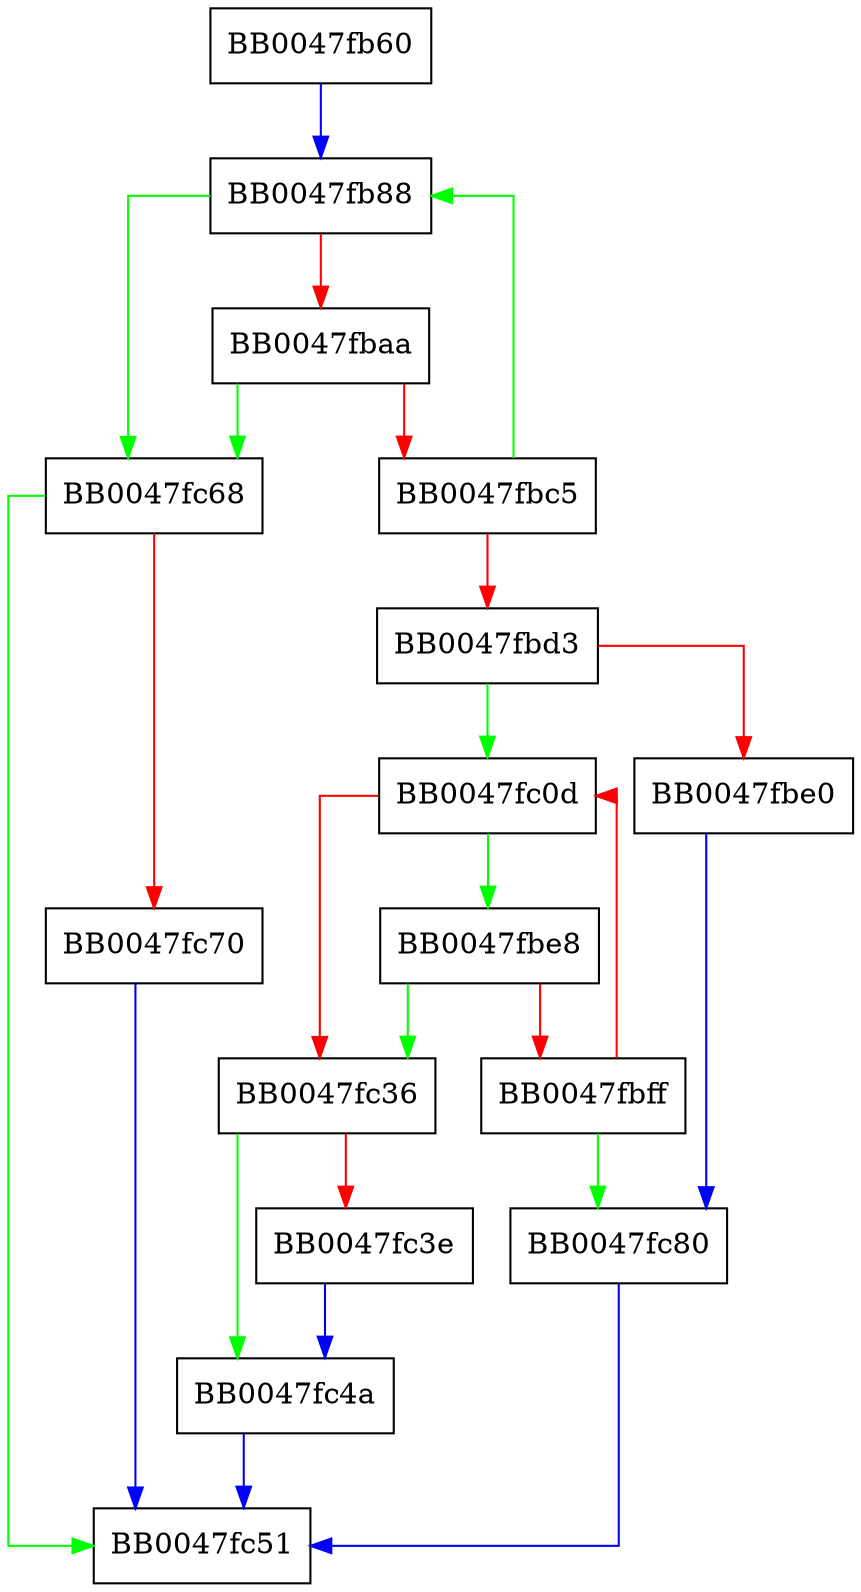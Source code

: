 digraph ssl_cert_lookup_by_pkey {
  node [shape="box"];
  graph [splines=ortho];
  BB0047fb60 -> BB0047fb88 [color="blue"];
  BB0047fb88 -> BB0047fc68 [color="green"];
  BB0047fb88 -> BB0047fbaa [color="red"];
  BB0047fbaa -> BB0047fc68 [color="green"];
  BB0047fbaa -> BB0047fbc5 [color="red"];
  BB0047fbc5 -> BB0047fb88 [color="green"];
  BB0047fbc5 -> BB0047fbd3 [color="red"];
  BB0047fbd3 -> BB0047fc0d [color="green"];
  BB0047fbd3 -> BB0047fbe0 [color="red"];
  BB0047fbe0 -> BB0047fc80 [color="blue"];
  BB0047fbe8 -> BB0047fc36 [color="green"];
  BB0047fbe8 -> BB0047fbff [color="red"];
  BB0047fbff -> BB0047fc80 [color="green"];
  BB0047fbff -> BB0047fc0d [color="red"];
  BB0047fc0d -> BB0047fbe8 [color="green"];
  BB0047fc0d -> BB0047fc36 [color="red"];
  BB0047fc36 -> BB0047fc4a [color="green"];
  BB0047fc36 -> BB0047fc3e [color="red"];
  BB0047fc3e -> BB0047fc4a [color="blue"];
  BB0047fc4a -> BB0047fc51 [color="blue"];
  BB0047fc68 -> BB0047fc51 [color="green"];
  BB0047fc68 -> BB0047fc70 [color="red"];
  BB0047fc70 -> BB0047fc51 [color="blue"];
  BB0047fc80 -> BB0047fc51 [color="blue"];
}